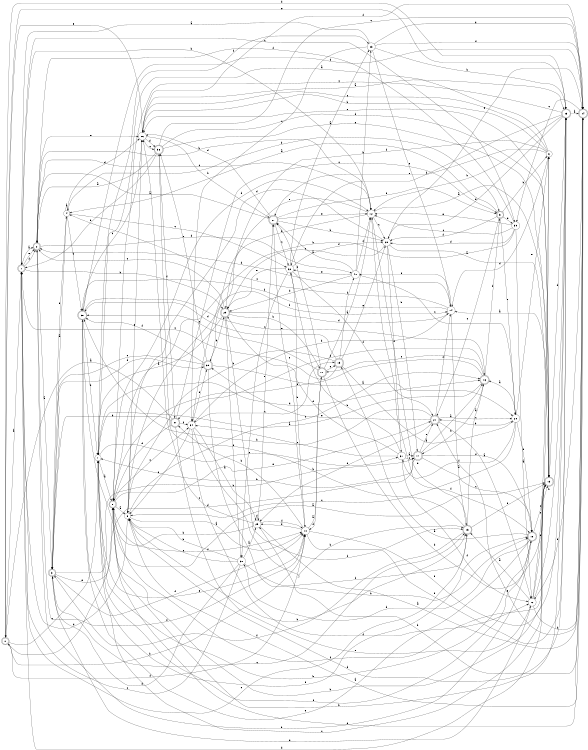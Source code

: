 digraph n33_1 {
__start0 [label="" shape="none"];

rankdir=LR;
size="8,5";

s0 [style="rounded,filled", color="black", fillcolor="white" shape="doublecircle", label="0"];
s1 [style="rounded,filled", color="black", fillcolor="white" shape="doublecircle", label="1"];
s2 [style="rounded,filled", color="black", fillcolor="white" shape="doublecircle", label="2"];
s3 [style="rounded,filled", color="black", fillcolor="white" shape="doublecircle", label="3"];
s4 [style="filled", color="black", fillcolor="white" shape="circle", label="4"];
s5 [style="rounded,filled", color="black", fillcolor="white" shape="doublecircle", label="5"];
s6 [style="filled", color="black", fillcolor="white" shape="circle", label="6"];
s7 [style="filled", color="black", fillcolor="white" shape="circle", label="7"];
s8 [style="rounded,filled", color="black", fillcolor="white" shape="doublecircle", label="8"];
s9 [style="filled", color="black", fillcolor="white" shape="circle", label="9"];
s10 [style="filled", color="black", fillcolor="white" shape="circle", label="10"];
s11 [style="rounded,filled", color="black", fillcolor="white" shape="doublecircle", label="11"];
s12 [style="filled", color="black", fillcolor="white" shape="circle", label="12"];
s13 [style="rounded,filled", color="black", fillcolor="white" shape="doublecircle", label="13"];
s14 [style="filled", color="black", fillcolor="white" shape="circle", label="14"];
s15 [style="rounded,filled", color="black", fillcolor="white" shape="doublecircle", label="15"];
s16 [style="rounded,filled", color="black", fillcolor="white" shape="doublecircle", label="16"];
s17 [style="rounded,filled", color="black", fillcolor="white" shape="doublecircle", label="17"];
s18 [style="rounded,filled", color="black", fillcolor="white" shape="doublecircle", label="18"];
s19 [style="rounded,filled", color="black", fillcolor="white" shape="doublecircle", label="19"];
s20 [style="filled", color="black", fillcolor="white" shape="circle", label="20"];
s21 [style="rounded,filled", color="black", fillcolor="white" shape="doublecircle", label="21"];
s22 [style="filled", color="black", fillcolor="white" shape="circle", label="22"];
s23 [style="rounded,filled", color="black", fillcolor="white" shape="doublecircle", label="23"];
s24 [style="rounded,filled", color="black", fillcolor="white" shape="doublecircle", label="24"];
s25 [style="filled", color="black", fillcolor="white" shape="circle", label="25"];
s26 [style="filled", color="black", fillcolor="white" shape="circle", label="26"];
s27 [style="rounded,filled", color="black", fillcolor="white" shape="doublecircle", label="27"];
s28 [style="filled", color="black", fillcolor="white" shape="circle", label="28"];
s29 [style="rounded,filled", color="black", fillcolor="white" shape="doublecircle", label="29"];
s30 [style="filled", color="black", fillcolor="white" shape="circle", label="30"];
s31 [style="filled", color="black", fillcolor="white" shape="circle", label="31"];
s32 [style="filled", color="black", fillcolor="white" shape="circle", label="32"];
s33 [style="filled", color="black", fillcolor="white" shape="circle", label="33"];
s34 [style="filled", color="black", fillcolor="white" shape="circle", label="34"];
s35 [style="rounded,filled", color="black", fillcolor="white" shape="doublecircle", label="35"];
s36 [style="rounded,filled", color="black", fillcolor="white" shape="doublecircle", label="36"];
s37 [style="rounded,filled", color="black", fillcolor="white" shape="doublecircle", label="37"];
s38 [style="rounded,filled", color="black", fillcolor="white" shape="doublecircle", label="38"];
s39 [style="filled", color="black", fillcolor="white" shape="circle", label="39"];
s40 [style="filled", color="black", fillcolor="white" shape="circle", label="40"];
s0 -> s1 [label="a"];
s0 -> s10 [label="b"];
s0 -> s7 [label="c"];
s0 -> s23 [label="d"];
s0 -> s23 [label="e"];
s0 -> s10 [label="f"];
s1 -> s2 [label="a"];
s1 -> s29 [label="b"];
s1 -> s39 [label="c"];
s1 -> s13 [label="d"];
s1 -> s2 [label="e"];
s1 -> s2 [label="f"];
s2 -> s3 [label="a"];
s2 -> s12 [label="b"];
s2 -> s12 [label="c"];
s2 -> s40 [label="d"];
s2 -> s26 [label="e"];
s2 -> s10 [label="f"];
s3 -> s4 [label="a"];
s3 -> s17 [label="b"];
s3 -> s15 [label="c"];
s3 -> s35 [label="d"];
s3 -> s8 [label="e"];
s3 -> s10 [label="f"];
s4 -> s4 [label="a"];
s4 -> s5 [label="b"];
s4 -> s32 [label="c"];
s4 -> s26 [label="d"];
s4 -> s3 [label="e"];
s4 -> s38 [label="f"];
s5 -> s4 [label="a"];
s5 -> s6 [label="b"];
s5 -> s21 [label="c"];
s5 -> s39 [label="d"];
s5 -> s20 [label="e"];
s5 -> s28 [label="f"];
s6 -> s7 [label="a"];
s6 -> s26 [label="b"];
s6 -> s26 [label="c"];
s6 -> s14 [label="d"];
s6 -> s27 [label="e"];
s6 -> s29 [label="f"];
s7 -> s8 [label="a"];
s7 -> s18 [label="b"];
s7 -> s31 [label="c"];
s7 -> s16 [label="d"];
s7 -> s10 [label="e"];
s7 -> s33 [label="f"];
s8 -> s9 [label="a"];
s8 -> s23 [label="b"];
s8 -> s34 [label="c"];
s8 -> s12 [label="d"];
s8 -> s21 [label="e"];
s8 -> s10 [label="f"];
s9 -> s10 [label="a"];
s9 -> s15 [label="b"];
s9 -> s16 [label="c"];
s9 -> s1 [label="d"];
s9 -> s26 [label="e"];
s9 -> s14 [label="f"];
s10 -> s11 [label="a"];
s10 -> s37 [label="b"];
s10 -> s27 [label="c"];
s10 -> s25 [label="d"];
s10 -> s23 [label="e"];
s10 -> s23 [label="f"];
s11 -> s12 [label="a"];
s11 -> s13 [label="b"];
s11 -> s38 [label="c"];
s11 -> s10 [label="d"];
s11 -> s19 [label="e"];
s11 -> s27 [label="f"];
s12 -> s13 [label="a"];
s12 -> s1 [label="b"];
s12 -> s28 [label="c"];
s12 -> s34 [label="d"];
s12 -> s35 [label="e"];
s12 -> s18 [label="f"];
s13 -> s14 [label="a"];
s13 -> s8 [label="b"];
s13 -> s7 [label="c"];
s13 -> s23 [label="d"];
s13 -> s26 [label="e"];
s13 -> s8 [label="f"];
s14 -> s15 [label="a"];
s14 -> s34 [label="b"];
s14 -> s4 [label="c"];
s14 -> s2 [label="d"];
s14 -> s40 [label="e"];
s14 -> s38 [label="f"];
s15 -> s16 [label="a"];
s15 -> s36 [label="b"];
s15 -> s1 [label="c"];
s15 -> s12 [label="d"];
s15 -> s13 [label="e"];
s15 -> s3 [label="f"];
s16 -> s7 [label="a"];
s16 -> s17 [label="b"];
s16 -> s11 [label="c"];
s16 -> s37 [label="d"];
s16 -> s8 [label="e"];
s16 -> s5 [label="f"];
s17 -> s16 [label="a"];
s17 -> s7 [label="b"];
s17 -> s18 [label="c"];
s17 -> s0 [label="d"];
s17 -> s21 [label="e"];
s17 -> s18 [label="f"];
s18 -> s19 [label="a"];
s18 -> s2 [label="b"];
s18 -> s13 [label="c"];
s18 -> s30 [label="d"];
s18 -> s38 [label="e"];
s18 -> s7 [label="f"];
s19 -> s20 [label="a"];
s19 -> s9 [label="b"];
s19 -> s1 [label="c"];
s19 -> s38 [label="d"];
s19 -> s28 [label="e"];
s19 -> s40 [label="f"];
s20 -> s16 [label="a"];
s20 -> s21 [label="b"];
s20 -> s9 [label="c"];
s20 -> s18 [label="d"];
s20 -> s6 [label="e"];
s20 -> s31 [label="f"];
s21 -> s22 [label="a"];
s21 -> s38 [label="b"];
s21 -> s20 [label="c"];
s21 -> s25 [label="d"];
s21 -> s35 [label="e"];
s21 -> s14 [label="f"];
s22 -> s15 [label="a"];
s22 -> s23 [label="b"];
s22 -> s6 [label="c"];
s22 -> s3 [label="d"];
s22 -> s6 [label="e"];
s22 -> s24 [label="f"];
s23 -> s24 [label="a"];
s23 -> s12 [label="b"];
s23 -> s8 [label="c"];
s23 -> s9 [label="d"];
s23 -> s28 [label="e"];
s23 -> s32 [label="f"];
s24 -> s9 [label="a"];
s24 -> s25 [label="b"];
s24 -> s39 [label="c"];
s24 -> s8 [label="d"];
s24 -> s21 [label="e"];
s24 -> s22 [label="f"];
s25 -> s24 [label="a"];
s25 -> s8 [label="b"];
s25 -> s26 [label="c"];
s25 -> s25 [label="d"];
s25 -> s27 [label="e"];
s25 -> s10 [label="f"];
s26 -> s23 [label="a"];
s26 -> s27 [label="b"];
s26 -> s36 [label="c"];
s26 -> s36 [label="d"];
s26 -> s0 [label="e"];
s26 -> s24 [label="f"];
s27 -> s2 [label="a"];
s27 -> s28 [label="b"];
s27 -> s32 [label="c"];
s27 -> s26 [label="d"];
s27 -> s12 [label="e"];
s27 -> s5 [label="f"];
s28 -> s13 [label="a"];
s28 -> s17 [label="b"];
s28 -> s29 [label="c"];
s28 -> s9 [label="d"];
s28 -> s24 [label="e"];
s28 -> s31 [label="f"];
s29 -> s7 [label="a"];
s29 -> s11 [label="b"];
s29 -> s2 [label="c"];
s29 -> s14 [label="d"];
s29 -> s30 [label="e"];
s29 -> s15 [label="f"];
s30 -> s25 [label="a"];
s30 -> s9 [label="b"];
s30 -> s1 [label="c"];
s30 -> s3 [label="d"];
s30 -> s9 [label="e"];
s30 -> s15 [label="f"];
s31 -> s17 [label="a"];
s31 -> s32 [label="b"];
s31 -> s17 [label="c"];
s31 -> s29 [label="d"];
s31 -> s34 [label="e"];
s31 -> s22 [label="f"];
s32 -> s33 [label="a"];
s32 -> s10 [label="b"];
s32 -> s30 [label="c"];
s32 -> s28 [label="d"];
s32 -> s29 [label="e"];
s32 -> s21 [label="f"];
s33 -> s1 [label="a"];
s33 -> s23 [label="b"];
s33 -> s34 [label="c"];
s33 -> s24 [label="d"];
s33 -> s14 [label="e"];
s33 -> s24 [label="f"];
s34 -> s25 [label="a"];
s34 -> s15 [label="b"];
s34 -> s19 [label="c"];
s34 -> s9 [label="d"];
s34 -> s35 [label="e"];
s34 -> s22 [label="f"];
s35 -> s20 [label="a"];
s35 -> s18 [label="b"];
s35 -> s3 [label="c"];
s35 -> s29 [label="d"];
s35 -> s36 [label="e"];
s35 -> s38 [label="f"];
s36 -> s2 [label="a"];
s36 -> s1 [label="b"];
s36 -> s24 [label="c"];
s36 -> s13 [label="d"];
s36 -> s13 [label="e"];
s36 -> s37 [label="f"];
s37 -> s0 [label="a"];
s37 -> s3 [label="b"];
s37 -> s5 [label="c"];
s37 -> s8 [label="d"];
s37 -> s22 [label="e"];
s37 -> s34 [label="f"];
s38 -> s13 [label="a"];
s38 -> s7 [label="b"];
s38 -> s26 [label="c"];
s38 -> s24 [label="d"];
s38 -> s16 [label="e"];
s38 -> s18 [label="f"];
s39 -> s22 [label="a"];
s39 -> s8 [label="b"];
s39 -> s12 [label="c"];
s39 -> s28 [label="d"];
s39 -> s12 [label="e"];
s39 -> s2 [label="f"];
s40 -> s27 [label="a"];
s40 -> s33 [label="b"];
s40 -> s20 [label="c"];
s40 -> s29 [label="d"];
s40 -> s32 [label="e"];
s40 -> s12 [label="f"];

}